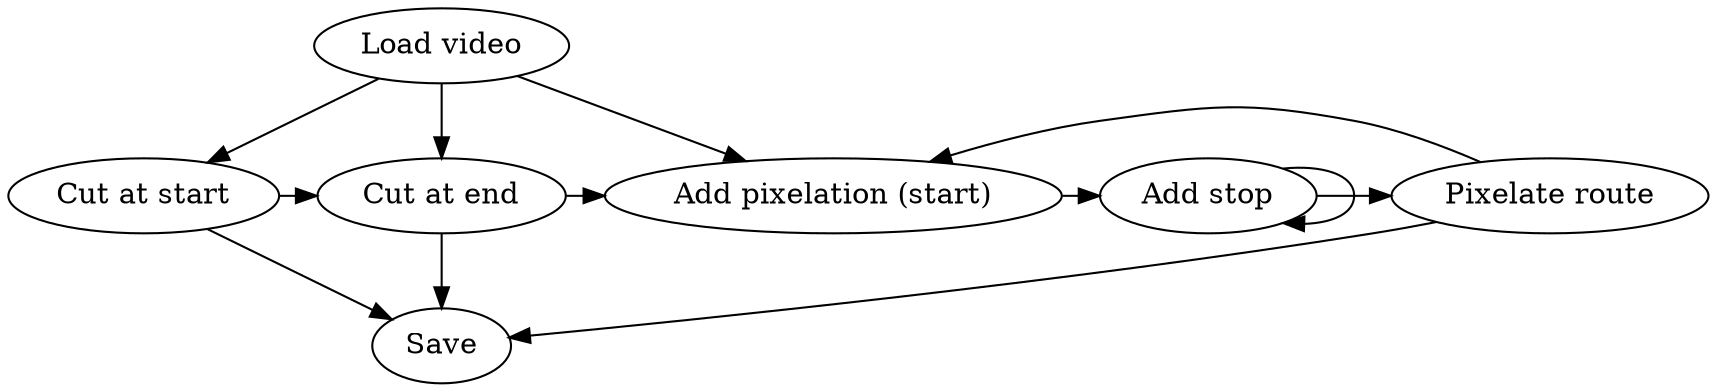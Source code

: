 digraph "video data workflow brainstorming" {

    subgraph process_video {
        rank=same;
        color=black;
        label="Process video";
        "Cut at start" -> "Cut at end" -> "Add pixelation (start)" -> "Add stop" -> "Pixelate route";
        "Add stop" -> "Add stop";
        "Pixelate route" -> "Add pixelation (start)";
    }
    
    "Load video" -> "Cut at start";
    "Load video" -> "Cut at end";
    "Load video" -> "Add pixelation (start)";
    "Cut at start" -> "Save";
    "Cut at end" -> "Save";
    "Pixelate route" -> "Save"

}

